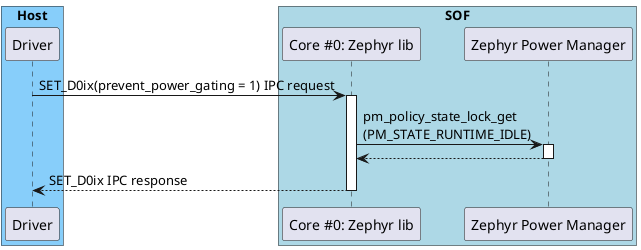 @startuml

box "Host" #LightSkyBlue
	participant "Driver" as DRIVER
end box

box "SOF" #LightBlue
	participant "Core #0: Zephyr lib" as sof_zephyr_lib
	participant "Zephyr Power Manager" as zephyr_power_manager
end box

DRIVER -> sof_zephyr_lib: SET_D0ix(prevent_power_gating = 1) IPC request
activate sof_zephyr_lib
	sof_zephyr_lib -> zephyr_power_manager: pm_policy_state_lock_get\n(PM_STATE_RUNTIME_IDLE)
	activate zephyr_power_manager
	return
return SET_D0ix IPC response

@enduml
